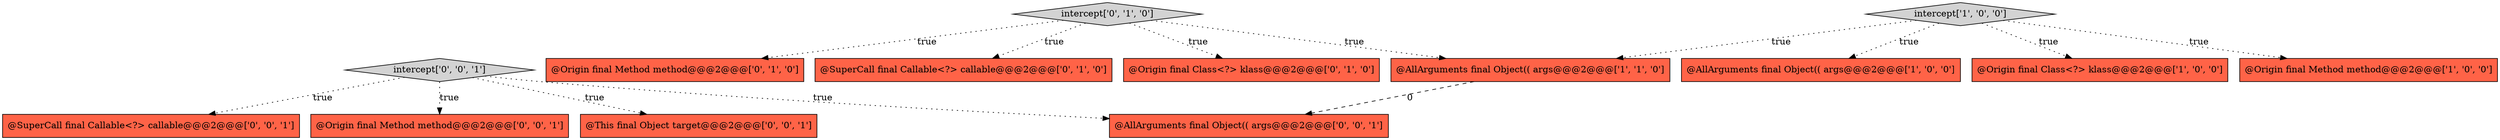 digraph {
4 [style = filled, label = "@AllArguments final Object(( args@@@2@@@['1', '1', '0']", fillcolor = tomato, shape = box image = "AAA0AAABBB1BBB"];
6 [style = filled, label = "intercept['0', '1', '0']", fillcolor = lightgray, shape = diamond image = "AAA0AAABBB2BBB"];
8 [style = filled, label = "@Origin final Method method@@@2@@@['0', '1', '0']", fillcolor = tomato, shape = box image = "AAA0AAABBB2BBB"];
5 [style = filled, label = "@SuperCall final Callable<?> callable@@@2@@@['0', '1', '0']", fillcolor = tomato, shape = box image = "AAA0AAABBB2BBB"];
13 [style = filled, label = "@AllArguments final Object(( args@@@2@@@['0', '0', '1']", fillcolor = tomato, shape = box image = "AAA0AAABBB3BBB"];
12 [style = filled, label = "@SuperCall final Callable<?> callable@@@2@@@['0', '0', '1']", fillcolor = tomato, shape = box image = "AAA0AAABBB3BBB"];
10 [style = filled, label = "@Origin final Method method@@@2@@@['0', '0', '1']", fillcolor = tomato, shape = box image = "AAA0AAABBB3BBB"];
3 [style = filled, label = "@AllArguments final Object(( args@@@2@@@['1', '0', '0']", fillcolor = tomato, shape = box image = "AAA0AAABBB1BBB"];
9 [style = filled, label = "@This final Object target@@@2@@@['0', '0', '1']", fillcolor = tomato, shape = box image = "AAA0AAABBB3BBB"];
11 [style = filled, label = "intercept['0', '0', '1']", fillcolor = lightgray, shape = diamond image = "AAA0AAABBB3BBB"];
2 [style = filled, label = "@Origin final Class<?> klass@@@2@@@['1', '0', '0']", fillcolor = tomato, shape = box image = "AAA0AAABBB1BBB"];
1 [style = filled, label = "@Origin final Method method@@@2@@@['1', '0', '0']", fillcolor = tomato, shape = box image = "AAA0AAABBB1BBB"];
0 [style = filled, label = "intercept['1', '0', '0']", fillcolor = lightgray, shape = diamond image = "AAA0AAABBB1BBB"];
7 [style = filled, label = "@Origin final Class<?> klass@@@2@@@['0', '1', '0']", fillcolor = tomato, shape = box image = "AAA0AAABBB2BBB"];
0->2 [style = dotted, label="true"];
6->5 [style = dotted, label="true"];
6->4 [style = dotted, label="true"];
0->3 [style = dotted, label="true"];
6->8 [style = dotted, label="true"];
11->9 [style = dotted, label="true"];
4->13 [style = dashed, label="0"];
0->4 [style = dotted, label="true"];
0->1 [style = dotted, label="true"];
11->13 [style = dotted, label="true"];
11->10 [style = dotted, label="true"];
11->12 [style = dotted, label="true"];
6->7 [style = dotted, label="true"];
}
